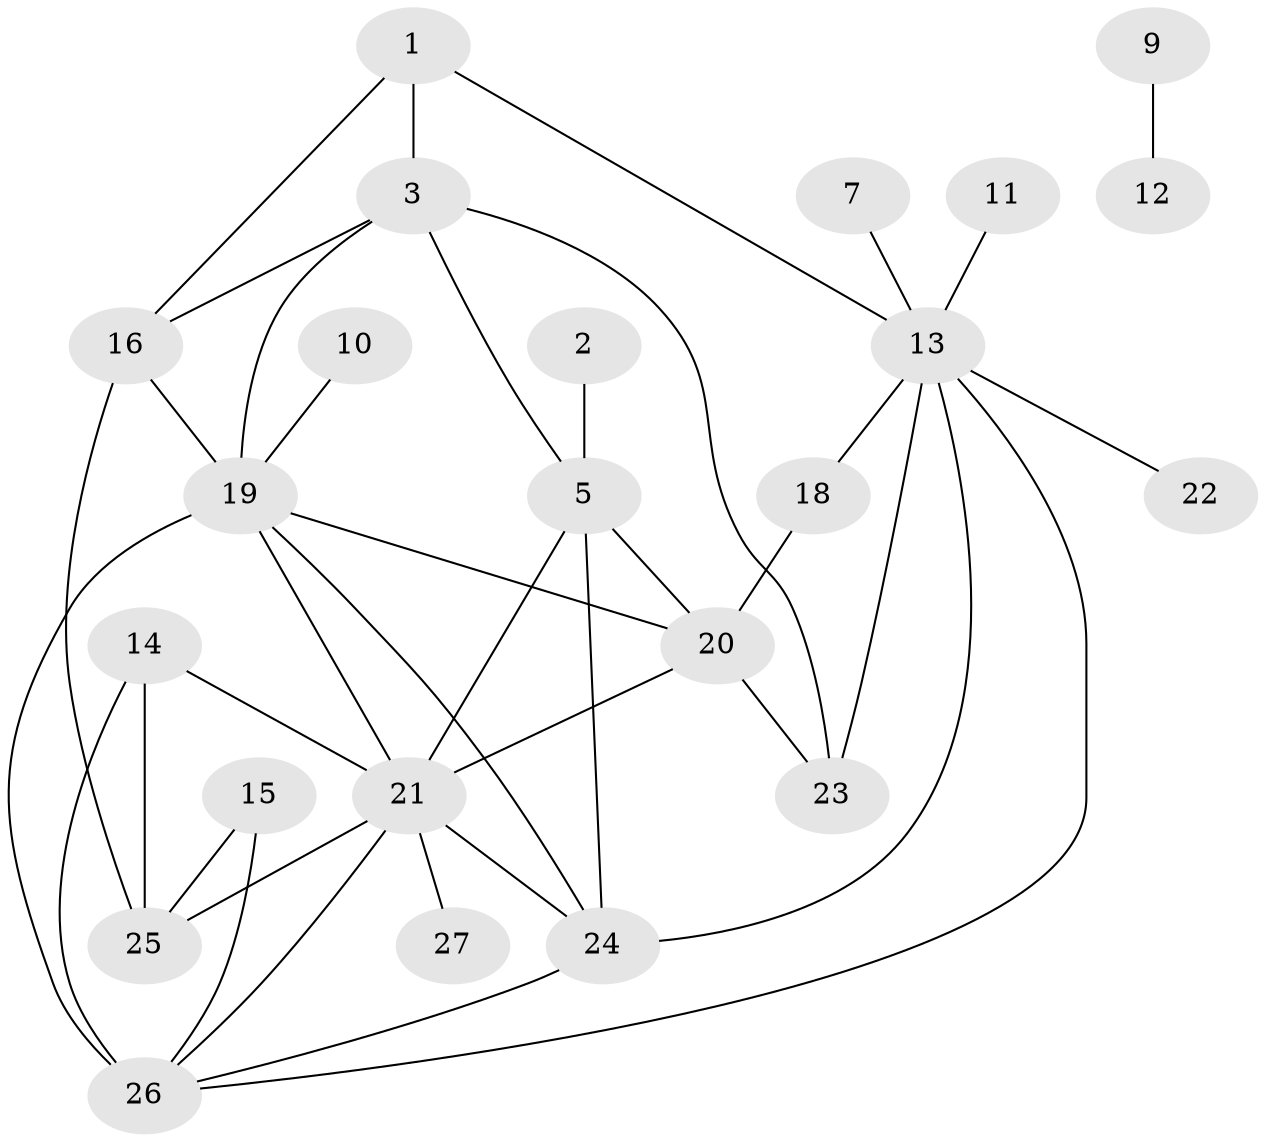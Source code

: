 // original degree distribution, {4: 0.09259259259259259, 3: 0.2962962962962963, 1: 0.24074074074074073, 2: 0.16666666666666666, 0: 0.07407407407407407, 5: 0.05555555555555555, 6: 0.037037037037037035, 8: 0.037037037037037035}
// Generated by graph-tools (version 1.1) at 2025/49/03/09/25 03:49:13]
// undirected, 23 vertices, 39 edges
graph export_dot {
graph [start="1"]
  node [color=gray90,style=filled];
  1;
  2;
  3;
  5;
  7;
  9;
  10;
  11;
  12;
  13;
  14;
  15;
  16;
  18;
  19;
  20;
  21;
  22;
  23;
  24;
  25;
  26;
  27;
  1 -- 3 [weight=1.0];
  1 -- 13 [weight=1.0];
  1 -- 16 [weight=1.0];
  2 -- 5 [weight=1.0];
  3 -- 5 [weight=1.0];
  3 -- 16 [weight=1.0];
  3 -- 19 [weight=1.0];
  3 -- 23 [weight=1.0];
  5 -- 20 [weight=1.0];
  5 -- 21 [weight=1.0];
  5 -- 24 [weight=1.0];
  7 -- 13 [weight=1.0];
  9 -- 12 [weight=1.0];
  10 -- 19 [weight=1.0];
  11 -- 13 [weight=1.0];
  13 -- 18 [weight=2.0];
  13 -- 22 [weight=1.0];
  13 -- 23 [weight=1.0];
  13 -- 24 [weight=1.0];
  13 -- 26 [weight=1.0];
  14 -- 21 [weight=1.0];
  14 -- 25 [weight=1.0];
  14 -- 26 [weight=1.0];
  15 -- 25 [weight=1.0];
  15 -- 26 [weight=1.0];
  16 -- 19 [weight=1.0];
  16 -- 25 [weight=1.0];
  18 -- 20 [weight=1.0];
  19 -- 20 [weight=1.0];
  19 -- 21 [weight=1.0];
  19 -- 24 [weight=1.0];
  19 -- 26 [weight=3.0];
  20 -- 21 [weight=1.0];
  20 -- 23 [weight=1.0];
  21 -- 24 [weight=1.0];
  21 -- 25 [weight=1.0];
  21 -- 26 [weight=1.0];
  21 -- 27 [weight=1.0];
  24 -- 26 [weight=1.0];
}
